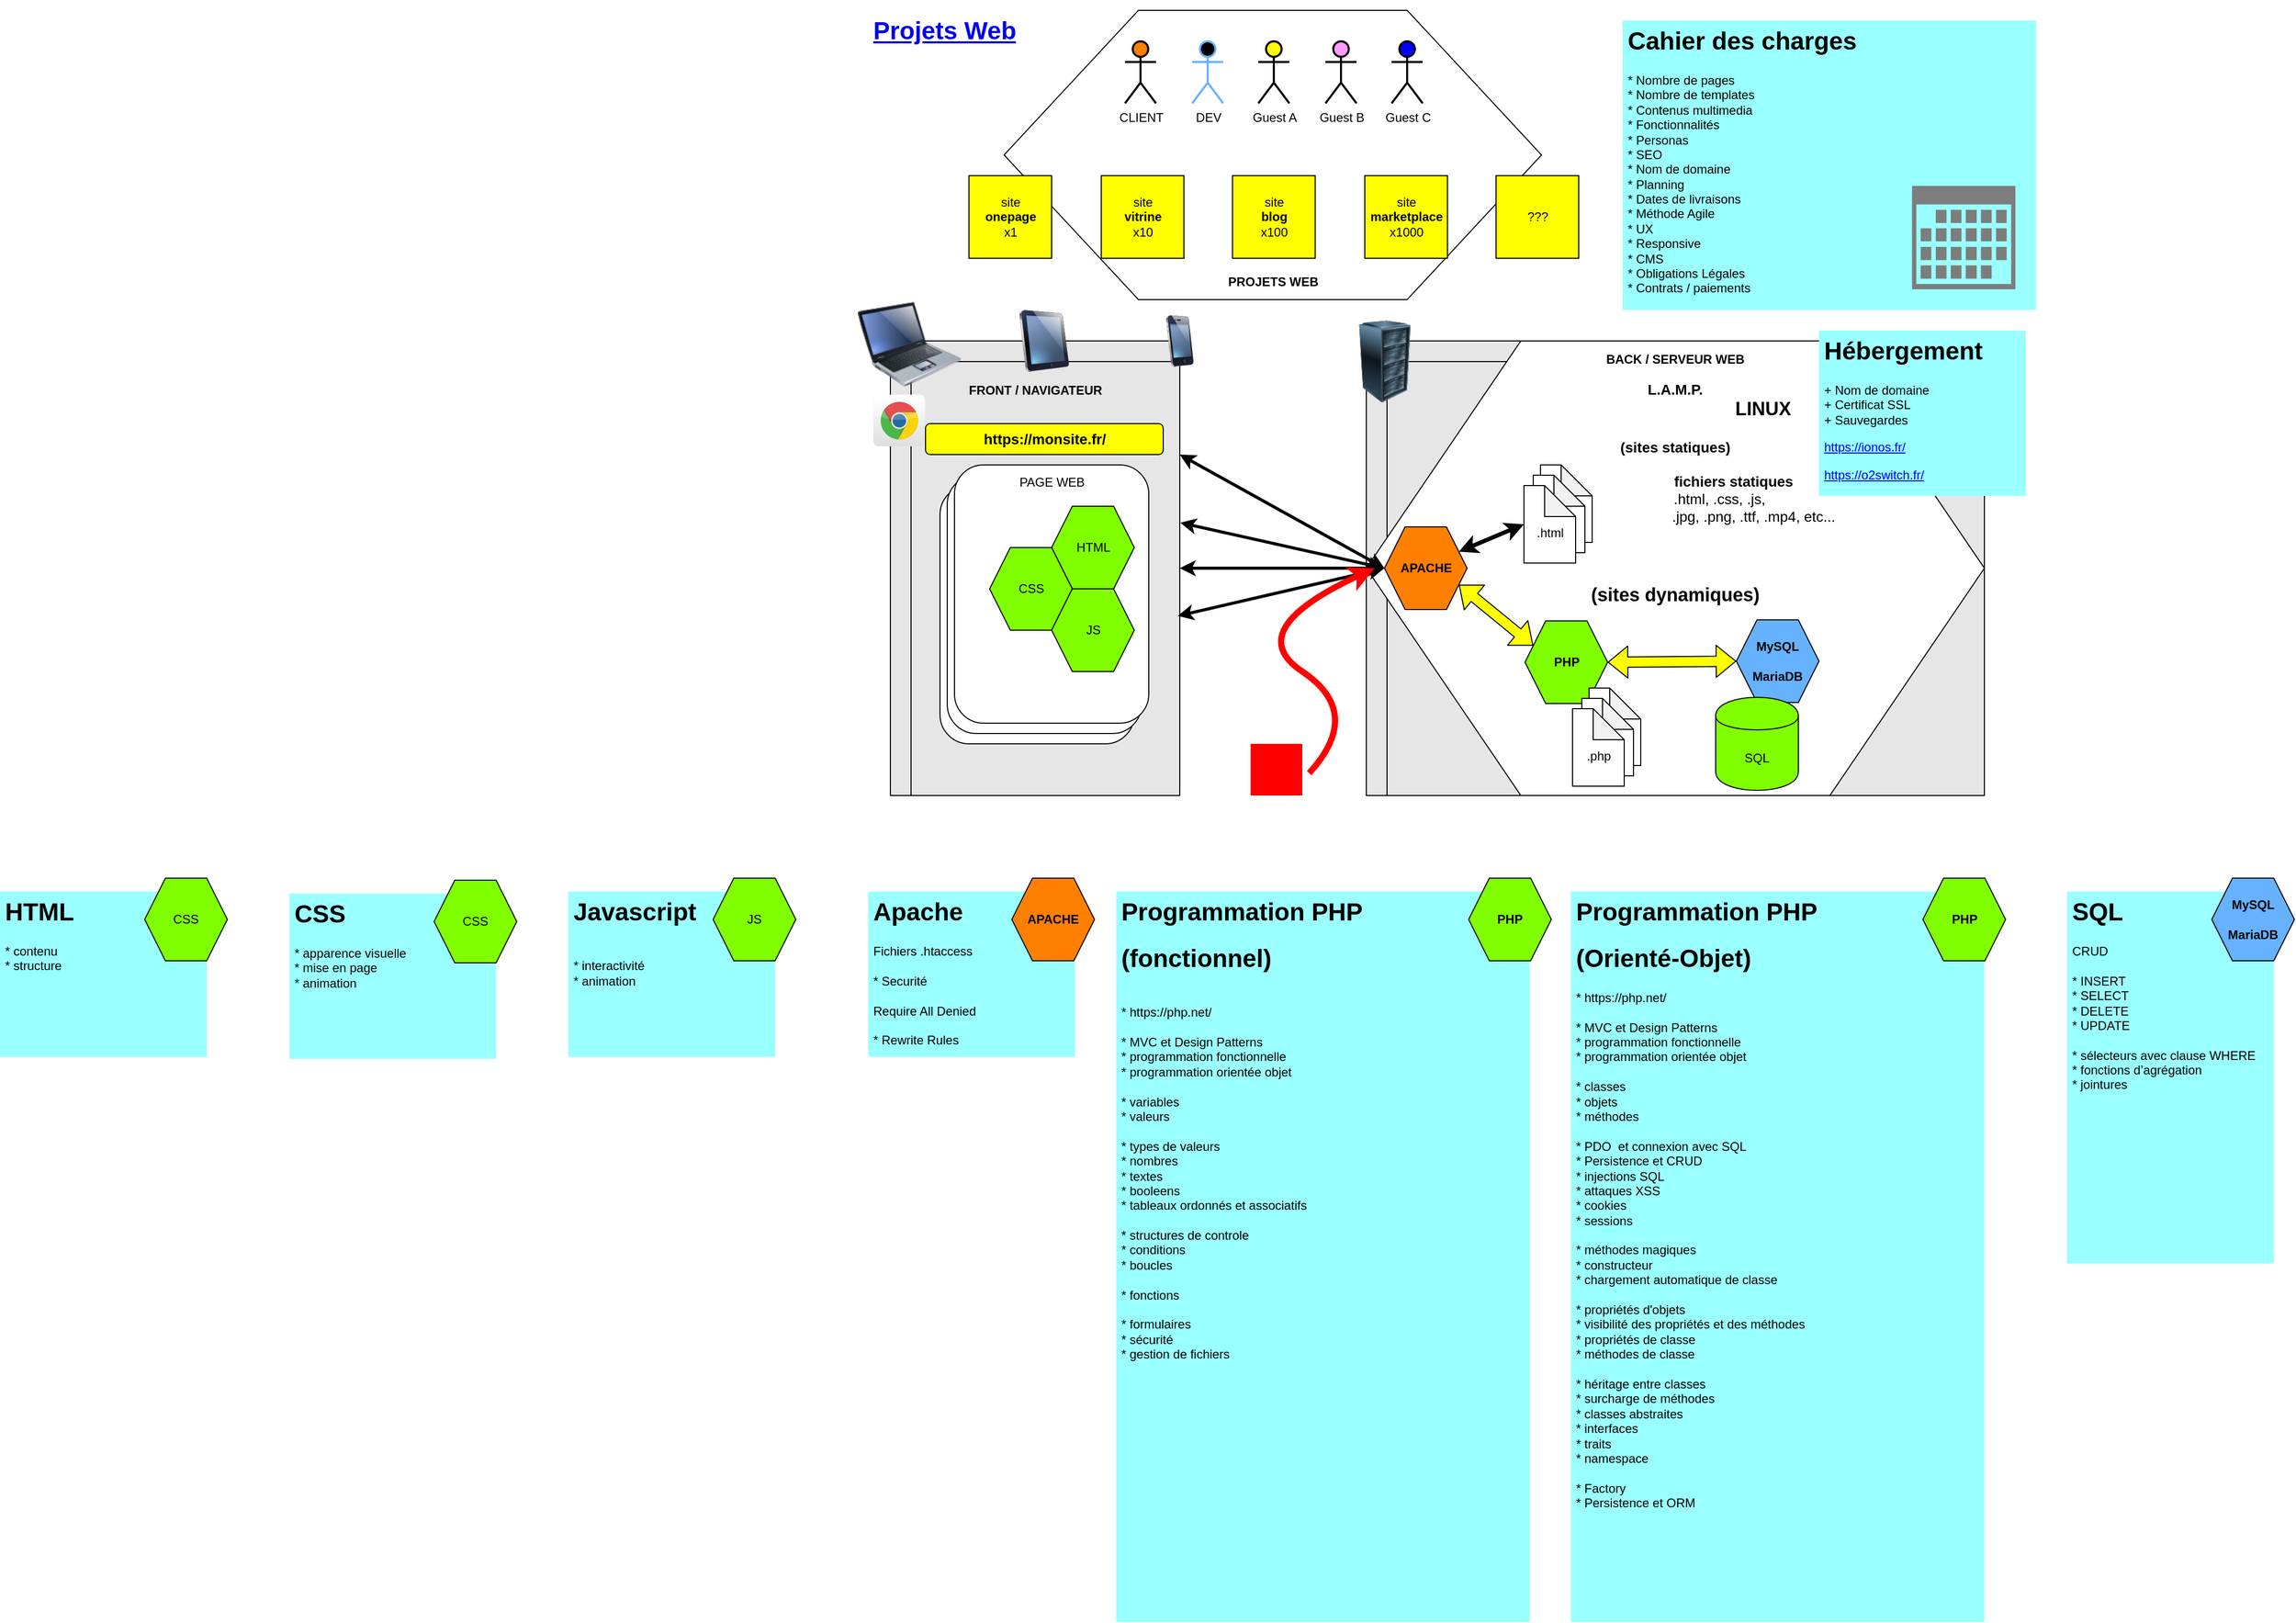 <mxfile version="11.1.4" type="github"><diagram id="LGQ7TNda4Uk3I0i9Ta8V" name="projets-web"><mxGraphModel dx="2591" dy="834" grid="1" gridSize="10" guides="1" tooltips="1" connect="1" arrows="1" fold="1" page="1" pageScale="1" pageWidth="1169" pageHeight="827" math="0" shadow="0"><root><mxCell id="set0dshyqt2aYuOHUI5C-0"/><mxCell id="set0dshyqt2aYuOHUI5C-1" parent="set0dshyqt2aYuOHUI5C-0"/><mxCell id="zWEHrAFTo1xGrfuwHrVw-11" value="&lt;b&gt;FRONT / NAVIGATEUR&lt;br&gt;&lt;/b&gt;&lt;br&gt;&lt;br&gt;&lt;br&gt;&lt;br&gt;&lt;br&gt;&lt;br&gt;&lt;br&gt;&lt;br&gt;&lt;br&gt;&lt;br&gt;&lt;br&gt;&lt;br&gt;&lt;br&gt;&lt;br&gt;&lt;br&gt;&lt;br&gt;&lt;br&gt;&lt;br&gt;&lt;br&gt;&lt;br&gt;&lt;br&gt;&lt;br&gt;&lt;br&gt;&lt;br&gt;" style="shape=internalStorage;whiteSpace=wrap;html=1;backgroundOutline=1;fillColor=#E6E6E6;" parent="set0dshyqt2aYuOHUI5C-1" vertex="1"><mxGeometry x="61.5" y="360" width="280" height="440" as="geometry"/></mxCell><mxCell id="zWEHrAFTo1xGrfuwHrVw-12" value="" style="shape=internalStorage;whiteSpace=wrap;html=1;backgroundOutline=1;fillColor=#E6E6E6;" parent="set0dshyqt2aYuOHUI5C-1" vertex="1"><mxGeometry x="522" y="360" width="598" height="440" as="geometry"/></mxCell><mxCell id="PfbNOeLeNPkYObR6o-dw-0" value="&lt;b&gt;BACK / SERVEUR WEB&lt;br&gt;&lt;br&gt;&lt;font style=&quot;font-size: 14px&quot;&gt;L.A.M.P.&lt;br&gt;&lt;/font&gt;&lt;/b&gt;&lt;font&gt;&lt;b style=&quot;font-size: 18px&quot;&gt;&amp;nbsp; &amp;nbsp; &amp;nbsp; &amp;nbsp; &amp;nbsp; &amp;nbsp; &amp;nbsp; &amp;nbsp; &amp;nbsp; &amp;nbsp; &amp;nbsp; &amp;nbsp; &amp;nbsp; &amp;nbsp; &amp;nbsp; &amp;nbsp; &amp;nbsp; LINUX&lt;br&gt;&lt;/b&gt;&lt;font style=&quot;font-size: 14px&quot;&gt;&lt;b&gt;&lt;br&gt;(sites statiques)&lt;br&gt;&lt;br&gt;&amp;nbsp; &amp;nbsp; &amp;nbsp; &amp;nbsp; &amp;nbsp; &amp;nbsp; &amp;nbsp; &amp;nbsp; &amp;nbsp; &amp;nbsp; &amp;nbsp; &amp;nbsp; &amp;nbsp; &amp;nbsp; &amp;nbsp;fichiers statiques&lt;br&gt;&lt;/b&gt;&amp;nbsp; &amp;nbsp; &amp;nbsp; &amp;nbsp; &amp;nbsp; &amp;nbsp; &amp;nbsp; &amp;nbsp; &amp;nbsp; &amp;nbsp; &amp;nbsp; .html, .css, .js, &lt;br&gt;&amp;nbsp; &amp;nbsp; &amp;nbsp; &amp;nbsp; &amp;nbsp; &amp;nbsp; &amp;nbsp; &amp;nbsp; &amp;nbsp; &amp;nbsp; &amp;nbsp; &amp;nbsp; &amp;nbsp; &amp;nbsp; &amp;nbsp; &amp;nbsp; &amp;nbsp; &amp;nbsp; &amp;nbsp; &amp;nbsp;.jpg, .png, .ttf, .mp4, etc...&lt;br&gt;&lt;/font&gt;&lt;br&gt;&lt;br&gt;&lt;br&gt;&lt;br&gt;&lt;font style=&quot;font-size: 18px&quot;&gt;&lt;b&gt;(sites dynamiques)&lt;br&gt;&lt;/b&gt;&lt;/font&gt;&lt;/font&gt;&lt;br&gt;&lt;br&gt;&lt;br&gt;&lt;br&gt;&lt;br&gt;&lt;br&gt;&lt;br&gt;&lt;br&gt;&lt;br&gt;&lt;br&gt;&lt;br&gt;&lt;br&gt;" style="shape=hexagon;perimeter=hexagonPerimeter2;whiteSpace=wrap;html=1;" vertex="1" parent="set0dshyqt2aYuOHUI5C-1"><mxGeometry x="522" y="360" width="598" height="440" as="geometry"/></mxCell><mxCell id="zWEHrAFTo1xGrfuwHrVw-24" value="&lt;br&gt;&lt;br&gt;&lt;br&gt;&lt;br&gt;&lt;br&gt;&lt;br&gt;&lt;br&gt;&lt;br&gt;&lt;br&gt;&lt;br&gt;&lt;br&gt;&lt;br&gt;&lt;br&gt;&lt;br&gt;&lt;br&gt;&lt;br&gt;&lt;br&gt;&lt;b&gt;PROJETS WEB&lt;/b&gt;" style="shape=hexagon;perimeter=hexagonPerimeter2;whiteSpace=wrap;html=1;" parent="set0dshyqt2aYuOHUI5C-1" vertex="1"><mxGeometry x="171.5" y="40" width="520" height="280" as="geometry"/></mxCell><mxCell id="zWEHrAFTo1xGrfuwHrVw-0" value="site &lt;br&gt;&lt;b&gt;vitrine&lt;br&gt;&lt;/b&gt;x10" style="whiteSpace=wrap;html=1;aspect=fixed;fillColor=#FFFF00;" parent="set0dshyqt2aYuOHUI5C-1" vertex="1"><mxGeometry x="265.5" y="200" width="80" height="80" as="geometry"/></mxCell><mxCell id="zWEHrAFTo1xGrfuwHrVw-1" value="site &lt;br&gt;&lt;b&gt;blog&lt;br&gt;&lt;/b&gt;x100" style="whiteSpace=wrap;html=1;aspect=fixed;fillColor=#FFFF00;" parent="set0dshyqt2aYuOHUI5C-1" vertex="1"><mxGeometry x="392.5" y="200" width="80" height="80" as="geometry"/></mxCell><mxCell id="zWEHrAFTo1xGrfuwHrVw-2" value="site &lt;br&gt;&lt;b&gt;onepage&lt;br&gt;&lt;/b&gt;x1" style="whiteSpace=wrap;html=1;aspect=fixed;fillColor=#FFFF00;" parent="set0dshyqt2aYuOHUI5C-1" vertex="1"><mxGeometry x="137.5" y="200" width="80" height="80" as="geometry"/></mxCell><mxCell id="zWEHrAFTo1xGrfuwHrVw-3" value="site &lt;b&gt;marketplace&lt;/b&gt;&lt;br&gt;x1000" style="whiteSpace=wrap;html=1;aspect=fixed;fillColor=#FFFF00;" parent="set0dshyqt2aYuOHUI5C-1" vertex="1"><mxGeometry x="520.5" y="200" width="80" height="80" as="geometry"/></mxCell><mxCell id="zWEHrAFTo1xGrfuwHrVw-4" value="CLIENT" style="shape=umlActor;verticalLabelPosition=bottom;labelBackgroundColor=#ffffff;verticalAlign=top;html=1;outlineConnect=0;fillColor=#FF8000;strokeWidth=2;" parent="set0dshyqt2aYuOHUI5C-1" vertex="1"><mxGeometry x="288.5" y="70" width="30" height="60" as="geometry"/></mxCell><mxCell id="zWEHrAFTo1xGrfuwHrVw-5" value="DEV" style="shape=umlActor;verticalLabelPosition=bottom;labelBackgroundColor=#ffffff;verticalAlign=top;html=1;outlineConnect=0;strokeColor=#66B2FF;fillColor=#000000;strokeWidth=2;" parent="set0dshyqt2aYuOHUI5C-1" vertex="1"><mxGeometry x="353.5" y="70" width="30" height="60" as="geometry"/></mxCell><mxCell id="zWEHrAFTo1xGrfuwHrVw-13" value="&lt;b&gt;APACHE&lt;/b&gt;" style="shape=hexagon;perimeter=hexagonPerimeter2;whiteSpace=wrap;html=1;fillColor=#FF8000;" parent="set0dshyqt2aYuOHUI5C-1" vertex="1"><mxGeometry x="539.5" y="540" width="80" height="80" as="geometry"/></mxCell><mxCell id="zWEHrAFTo1xGrfuwHrVw-18" value="Guest A" style="shape=umlActor;verticalLabelPosition=bottom;labelBackgroundColor=#ffffff;verticalAlign=top;html=1;outlineConnect=0;fillColor=#FFFF00;strokeWidth=2;" parent="set0dshyqt2aYuOHUI5C-1" vertex="1"><mxGeometry x="417.5" y="70" width="30" height="60" as="geometry"/></mxCell><mxCell id="zWEHrAFTo1xGrfuwHrVw-19" value="Guest C" style="shape=umlActor;verticalLabelPosition=bottom;labelBackgroundColor=#ffffff;verticalAlign=top;html=1;outlineConnect=0;fillColor=#0000FF;strokeWidth=2;" parent="set0dshyqt2aYuOHUI5C-1" vertex="1"><mxGeometry x="546.5" y="70" width="30" height="60" as="geometry"/></mxCell><mxCell id="zWEHrAFTo1xGrfuwHrVw-20" value="Guest B" style="shape=umlActor;verticalLabelPosition=bottom;labelBackgroundColor=#ffffff;verticalAlign=top;html=1;outlineConnect=0;fillColor=#FF99FF;strokeWidth=2;" parent="set0dshyqt2aYuOHUI5C-1" vertex="1"><mxGeometry x="482.5" y="70" width="30" height="60" as="geometry"/></mxCell><mxCell id="PfbNOeLeNPkYObR6o-dw-2" value="" style="endArrow=classic;startArrow=classic;html=1;entryX=0;entryY=0.5;entryDx=0;entryDy=0;exitX=1;exitY=0.25;exitDx=0;exitDy=0;strokeWidth=3;" edge="1" parent="set0dshyqt2aYuOHUI5C-1" source="zWEHrAFTo1xGrfuwHrVw-11" target="zWEHrAFTo1xGrfuwHrVw-13"><mxGeometry width="50" height="50" relative="1" as="geometry"><mxPoint x="61.5" y="870" as="sourcePoint"/><mxPoint x="111.5" y="820" as="targetPoint"/></mxGeometry></mxCell><mxCell id="PfbNOeLeNPkYObR6o-dw-3" value="" style="endArrow=classic;startArrow=classic;html=1;exitX=0.993;exitY=0.605;exitDx=0;exitDy=0;exitPerimeter=0;entryX=0;entryY=0.5;entryDx=0;entryDy=0;strokeWidth=3;" edge="1" parent="set0dshyqt2aYuOHUI5C-1" source="zWEHrAFTo1xGrfuwHrVw-11" target="zWEHrAFTo1xGrfuwHrVw-13"><mxGeometry width="50" height="50" relative="1" as="geometry"><mxPoint x="348.42" y="571.2" as="sourcePoint"/><mxPoint x="521.5" y="600" as="targetPoint"/></mxGeometry></mxCell><mxCell id="PfbNOeLeNPkYObR6o-dw-4" value="" style="endArrow=classic;startArrow=classic;html=1;entryX=0;entryY=0.5;entryDx=0;entryDy=0;exitX=1;exitY=0.5;exitDx=0;exitDy=0;strokeWidth=3;" edge="1" parent="set0dshyqt2aYuOHUI5C-1" source="zWEHrAFTo1xGrfuwHrVw-11" target="zWEHrAFTo1xGrfuwHrVw-13"><mxGeometry width="50" height="50" relative="1" as="geometry"><mxPoint x="348.42" y="571.2" as="sourcePoint"/><mxPoint x="531.5" y="610" as="targetPoint"/></mxGeometry></mxCell><mxCell id="PfbNOeLeNPkYObR6o-dw-8" value="" style="shape=flexArrow;endArrow=classic;startArrow=classic;html=1;entryX=0;entryY=0.25;entryDx=0;entryDy=0;exitX=1;exitY=0.75;exitDx=0;exitDy=0;fillColor=#FFFF00;" edge="1" parent="set0dshyqt2aYuOHUI5C-1" source="zWEHrAFTo1xGrfuwHrVw-13" target="zWEHrAFTo1xGrfuwHrVw-9"><mxGeometry width="50" height="50" relative="1" as="geometry"><mxPoint x="61.5" y="870" as="sourcePoint"/><mxPoint x="111.5" y="820" as="targetPoint"/></mxGeometry></mxCell><mxCell id="PfbNOeLeNPkYObR6o-dw-31" value="" style="group" vertex="1" connectable="0" parent="set0dshyqt2aYuOHUI5C-1"><mxGeometry x="674.5" y="480" width="66" height="95" as="geometry"/></mxCell><mxCell id="PfbNOeLeNPkYObR6o-dw-32" value="" style="shape=note;whiteSpace=wrap;html=1;backgroundOutline=1;darkOpacity=0.05;" vertex="1" parent="PfbNOeLeNPkYObR6o-dw-31"><mxGeometry x="16" width="50" height="75" as="geometry"/></mxCell><mxCell id="PfbNOeLeNPkYObR6o-dw-33" value="" style="shape=note;whiteSpace=wrap;html=1;backgroundOutline=1;darkOpacity=0.05;" vertex="1" parent="PfbNOeLeNPkYObR6o-dw-31"><mxGeometry x="9" y="10" width="50" height="75" as="geometry"/></mxCell><mxCell id="PfbNOeLeNPkYObR6o-dw-34" value="&lt;br&gt;.html" style="shape=note;whiteSpace=wrap;html=1;backgroundOutline=1;darkOpacity=0.05;" vertex="1" parent="PfbNOeLeNPkYObR6o-dw-31"><mxGeometry y="20" width="50" height="75" as="geometry"/></mxCell><mxCell id="PfbNOeLeNPkYObR6o-dw-36" value="" style="endArrow=classic;startArrow=classic;html=1;fillColor=#FFFF00;entryX=0;entryY=0.5;entryDx=0;entryDy=0;entryPerimeter=0;exitX=1;exitY=0.25;exitDx=0;exitDy=0;strokeWidth=4;" edge="1" parent="set0dshyqt2aYuOHUI5C-1" source="zWEHrAFTo1xGrfuwHrVw-13" target="PfbNOeLeNPkYObR6o-dw-34"><mxGeometry width="50" height="50" relative="1" as="geometry"><mxPoint x="61.5" y="870" as="sourcePoint"/><mxPoint x="111.5" y="820" as="targetPoint"/></mxGeometry></mxCell><mxCell id="PfbNOeLeNPkYObR6o-dw-40" value="???" style="whiteSpace=wrap;html=1;aspect=fixed;fillColor=#FFFF00;" vertex="1" parent="set0dshyqt2aYuOHUI5C-1"><mxGeometry x="647.5" y="200" width="80" height="80" as="geometry"/></mxCell><mxCell id="PfbNOeLeNPkYObR6o-dw-41" value="" style="dashed=0;outlineConnect=0;html=1;align=center;labelPosition=center;verticalLabelPosition=bottom;verticalAlign=top;shape=mxgraph.webicons.chrome;fillColor=#FFFFFF;gradientColor=#DFDEDE;aspect=fixed;" vertex="1" parent="set0dshyqt2aYuOHUI5C-1"><mxGeometry x="45" y="412" width="50" height="50" as="geometry"/></mxCell><mxCell id="PfbNOeLeNPkYObR6o-dw-42" value="" style="shape=image;html=1;verticalAlign=top;verticalLabelPosition=bottom;labelBackgroundColor=#ffffff;imageAspect=0;aspect=fixed;image=https://cdn1.iconfinder.com/data/icons/social-shade-rounded-rects/512/firefox-128.png;fillColor=#E6E6E6;" vertex="1" parent="set0dshyqt2aYuOHUI5C-1"><mxGeometry x="50" y="462" width="40" height="40" as="geometry"/></mxCell><mxCell id="PfbNOeLeNPkYObR6o-dw-45" value="" style="image;html=1;labelBackgroundColor=#ffffff;image=img/lib/clip_art/computers/Laptop_128x128.png;fillColor=#E6E6E6;aspect=fixed;" vertex="1" parent="set0dshyqt2aYuOHUI5C-1"><mxGeometry x="30" y="313" width="100" height="100" as="geometry"/></mxCell><mxCell id="PfbNOeLeNPkYObR6o-dw-7" value="PAGE WEB&lt;br&gt;&lt;br&gt;&lt;br&gt;&lt;br&gt;&lt;br&gt;&lt;br&gt;&lt;br&gt;&lt;br&gt;&lt;br&gt;&lt;br&gt;&lt;br&gt;&lt;br&gt;&lt;br&gt;&lt;br&gt;&lt;br&gt;&lt;br&gt;" style="rounded=1;whiteSpace=wrap;html=1;" vertex="1" parent="set0dshyqt2aYuOHUI5C-1"><mxGeometry x="109.5" y="500" width="188" height="250" as="geometry"/></mxCell><mxCell id="PfbNOeLeNPkYObR6o-dw-6" value="PAGE WEB&lt;br&gt;&lt;br&gt;&lt;br&gt;&lt;br&gt;&lt;br&gt;&lt;br&gt;&lt;br&gt;&lt;br&gt;&lt;br&gt;&lt;br&gt;&lt;br&gt;&lt;br&gt;&lt;br&gt;&lt;br&gt;&lt;br&gt;&lt;br&gt;" style="rounded=1;whiteSpace=wrap;html=1;" vertex="1" parent="set0dshyqt2aYuOHUI5C-1"><mxGeometry x="116.5" y="490" width="188" height="250" as="geometry"/></mxCell><mxCell id="PfbNOeLeNPkYObR6o-dw-5" value="PAGE WEB&lt;br&gt;&lt;br&gt;&lt;br&gt;&lt;br&gt;&lt;br&gt;&lt;br&gt;&lt;br&gt;&lt;br&gt;&lt;br&gt;&lt;br&gt;&lt;br&gt;&lt;br&gt;&lt;br&gt;&lt;br&gt;&lt;br&gt;&lt;br&gt;" style="rounded=1;whiteSpace=wrap;html=1;" vertex="1" parent="set0dshyqt2aYuOHUI5C-1"><mxGeometry x="123.5" y="480" width="188" height="250" as="geometry"/></mxCell><mxCell id="zWEHrAFTo1xGrfuwHrVw-6" value="HTML" style="shape=hexagon;perimeter=hexagonPerimeter2;whiteSpace=wrap;html=1;fillColor=#80FF00;" parent="set0dshyqt2aYuOHUI5C-1" vertex="1"><mxGeometry x="217.5" y="520" width="80" height="80" as="geometry"/></mxCell><mxCell id="zWEHrAFTo1xGrfuwHrVw-7" value="CSS" style="shape=hexagon;perimeter=hexagonPerimeter2;whiteSpace=wrap;html=1;fillColor=#80FF00;" parent="set0dshyqt2aYuOHUI5C-1" vertex="1"><mxGeometry x="157.5" y="560" width="80" height="80" as="geometry"/></mxCell><mxCell id="zWEHrAFTo1xGrfuwHrVw-8" value="JS" style="shape=hexagon;perimeter=hexagonPerimeter2;whiteSpace=wrap;html=1;fillColor=#80FF00;" parent="set0dshyqt2aYuOHUI5C-1" vertex="1"><mxGeometry x="217.5" y="600" width="80" height="80" as="geometry"/></mxCell><mxCell id="zWEHrAFTo1xGrfuwHrVw-9" value="&lt;b&gt;PHP&lt;/b&gt;" style="shape=hexagon;perimeter=hexagonPerimeter2;whiteSpace=wrap;html=1;fillColor=#80FF00;" parent="set0dshyqt2aYuOHUI5C-1" vertex="1"><mxGeometry x="675.5" y="631" width="80" height="80" as="geometry"/></mxCell><mxCell id="PfbNOeLeNPkYObR6o-dw-9" value="" style="shape=flexArrow;endArrow=classic;startArrow=classic;html=1;entryX=0;entryY=0.5;entryDx=0;entryDy=0;exitX=1;exitY=0.5;exitDx=0;exitDy=0;fillColor=#FFFF00;" edge="1" parent="set0dshyqt2aYuOHUI5C-1" source="zWEHrAFTo1xGrfuwHrVw-9" target="zWEHrAFTo1xGrfuwHrVw-10"><mxGeometry width="50" height="50" relative="1" as="geometry"><mxPoint x="76.5" y="898" as="sourcePoint"/><mxPoint x="126.5" y="848" as="targetPoint"/></mxGeometry></mxCell><mxCell id="zWEHrAFTo1xGrfuwHrVw-10" value="&lt;b&gt;MySQL&lt;br&gt;&lt;br&gt;MariaDB&lt;/b&gt;" style="shape=hexagon;perimeter=hexagonPerimeter2;whiteSpace=wrap;html=1;fillColor=#66B2FF;" parent="set0dshyqt2aYuOHUI5C-1" vertex="1"><mxGeometry x="880" y="630" width="80" height="80" as="geometry"/></mxCell><mxCell id="PfbNOeLeNPkYObR6o-dw-10" value="SQL" style="shape=cylinder;whiteSpace=wrap;html=1;boundedLbl=1;backgroundOutline=1;fillColor=#80FF00;" vertex="1" parent="set0dshyqt2aYuOHUI5C-1"><mxGeometry x="860" y="705" width="80" height="90" as="geometry"/></mxCell><mxCell id="PfbNOeLeNPkYObR6o-dw-55" value="&lt;b&gt;&lt;font style=&quot;font-size: 14px&quot;&gt;https://monsite.fr/&lt;/font&gt;&lt;/b&gt;" style="rounded=1;whiteSpace=wrap;html=1;fillColor=#FFFF00;" vertex="1" parent="set0dshyqt2aYuOHUI5C-1"><mxGeometry x="95.5" y="440" width="230" height="30" as="geometry"/></mxCell><mxCell id="PfbNOeLeNPkYObR6o-dw-56" value="" style="endArrow=classic;startArrow=classic;html=1;entryX=0;entryY=0.5;entryDx=0;entryDy=0;exitX=1.002;exitY=0.4;exitDx=0;exitDy=0;exitPerimeter=0;strokeWidth=3;" edge="1" parent="set0dshyqt2aYuOHUI5C-1" source="zWEHrAFTo1xGrfuwHrVw-11" target="zWEHrAFTo1xGrfuwHrVw-13"><mxGeometry width="50" height="50" relative="1" as="geometry"><mxPoint x="352.9" y="411.8" as="sourcePoint"/><mxPoint x="549.5" y="590" as="targetPoint"/></mxGeometry></mxCell><mxCell id="PfbNOeLeNPkYObR6o-dw-57" value="" style="image;html=1;labelBackgroundColor=#ffffff;image=img/lib/clip_art/computers/Server_Rack_128x128.png;fillColor=#FFFF00;" vertex="1" parent="set0dshyqt2aYuOHUI5C-1"><mxGeometry x="500" y="340" width="80" height="80" as="geometry"/></mxCell><mxCell id="PfbNOeLeNPkYObR6o-dw-67" value="" style="shape=image;html=1;verticalAlign=top;verticalLabelPosition=bottom;labelBackgroundColor=#ffffff;imageAspect=0;aspect=fixed;image=https://cdn1.iconfinder.com/data/icons/customicondesign-office-shadow/128/Generate-tables.png;strokeColor=#FF0000;strokeWidth=2;fillColor=#FF0000;fontColor=#FF0000;" vertex="1" parent="set0dshyqt2aYuOHUI5C-1"><mxGeometry x="910" y="690" width="80" height="80" as="geometry"/></mxCell><mxCell id="PfbNOeLeNPkYObR6o-dw-30" value="" style="group" vertex="1" connectable="0" parent="set0dshyqt2aYuOHUI5C-1"><mxGeometry x="721.5" y="696" width="99.5" height="95" as="geometry"/></mxCell><mxCell id="PfbNOeLeNPkYObR6o-dw-11" value="" style="shape=note;whiteSpace=wrap;html=1;backgroundOutline=1;darkOpacity=0.05;" vertex="1" parent="PfbNOeLeNPkYObR6o-dw-30"><mxGeometry x="16" width="50" height="75" as="geometry"/></mxCell><mxCell id="PfbNOeLeNPkYObR6o-dw-12" value="" style="shape=note;whiteSpace=wrap;html=1;backgroundOutline=1;darkOpacity=0.05;" vertex="1" parent="PfbNOeLeNPkYObR6o-dw-30"><mxGeometry x="9" y="10" width="50" height="75" as="geometry"/></mxCell><mxCell id="PfbNOeLeNPkYObR6o-dw-13" value="&lt;br&gt;.php" style="shape=note;whiteSpace=wrap;html=1;backgroundOutline=1;darkOpacity=0.05;" vertex="1" parent="PfbNOeLeNPkYObR6o-dw-30"><mxGeometry y="20" width="50" height="75" as="geometry"/></mxCell><mxCell id="PfbNOeLeNPkYObR6o-dw-74" value="" style="shape=image;html=1;verticalAlign=top;verticalLabelPosition=bottom;labelBackgroundColor=#ffffff;imageAspect=0;aspect=fixed;image=https://cdn1.iconfinder.com/data/icons/bokbokstars-121-classic-stock-icons-1/128/gear-set.png;strokeColor=#FF0000;strokeWidth=2;fillColor=#FF0000;fontColor=#FF0000;" vertex="1" parent="set0dshyqt2aYuOHUI5C-1"><mxGeometry x="631.5" y="670" width="60" height="60" as="geometry"/></mxCell><mxCell id="PfbNOeLeNPkYObR6o-dw-72" value="" style="shape=image;html=1;verticalAlign=top;verticalLabelPosition=bottom;labelBackgroundColor=#ffffff;imageAspect=0;aspect=fixed;image=https://cdn1.iconfinder.com/data/icons/bokbokstars-121-classic-stock-icons-1/128/gear-set.png;strokeColor=#FF0000;strokeWidth=2;fillColor=#FF0000;fontColor=#FF0000;" vertex="1" parent="set0dshyqt2aYuOHUI5C-1"><mxGeometry x="668.5" y="680" width="80" height="80" as="geometry"/></mxCell><mxCell id="PfbNOeLeNPkYObR6o-dw-76" value="&lt;h1&gt;Cahier des charges&lt;/h1&gt;&lt;div&gt;* Nombre de pages&lt;/div&gt;&lt;div&gt;* Nombre de templates&lt;/div&gt;&lt;div&gt;* Contenus multimedia&lt;/div&gt;&lt;div&gt;* Fonctionnalités&lt;/div&gt;&lt;div&gt;* Personas&lt;/div&gt;&lt;div&gt;&lt;span&gt;* SEO&lt;/span&gt;&lt;br&gt;&lt;/div&gt;&lt;div&gt;&lt;span&gt;* Nom de domaine&lt;/span&gt;&lt;br&gt;&lt;/div&gt;&lt;div&gt;* Planning&lt;/div&gt;&lt;div&gt;* Dates de livraisons&lt;/div&gt;&lt;div&gt;* Méthode Agile&lt;/div&gt;&lt;div&gt;&lt;span&gt;* UX&lt;/span&gt;&lt;br&gt;&lt;/div&gt;&lt;div&gt;* Responsive&lt;/div&gt;&lt;div&gt;* CMS&lt;/div&gt;&lt;div&gt;* Obligations Légales&lt;/div&gt;&lt;div&gt;* Contrats / paiements&lt;/div&gt;&lt;div&gt;&lt;br&gt;&lt;/div&gt;" style="text;html=1;strokeColor=none;fillColor=#99FFFF;spacing=5;spacingTop=-20;whiteSpace=wrap;overflow=hidden;rounded=0;" vertex="1" parent="set0dshyqt2aYuOHUI5C-1"><mxGeometry x="770" y="50" width="400" height="280" as="geometry"/></mxCell><mxCell id="PfbNOeLeNPkYObR6o-dw-100" value="" style="image;html=1;labelBackgroundColor=#ffffff;image=img/lib/clip_art/computers/iPad_128x128.png;strokeColor=#FF0000;strokeWidth=2;fillColor=#FF0000;fontColor=#FF0000;" vertex="1" parent="set0dshyqt2aYuOHUI5C-1"><mxGeometry x="180.5" y="330" width="60" height="60" as="geometry"/></mxCell><mxCell id="PfbNOeLeNPkYObR6o-dw-101" value="" style="image;html=1;labelBackgroundColor=#ffffff;image=img/lib/clip_art/telecommunication/iPhone_128x128.png;strokeColor=#FF0000;strokeWidth=2;fillColor=#FF0000;fontColor=#FF0000;aspect=fixed;" vertex="1" parent="set0dshyqt2aYuOHUI5C-1"><mxGeometry x="316.5" y="335" width="50" height="50" as="geometry"/></mxCell><mxCell id="PfbNOeLeNPkYObR6o-dw-46" value="Cours" parent="set0dshyqt2aYuOHUI5C-0"/><mxCell id="PfbNOeLeNPkYObR6o-dw-47" value="&lt;h1&gt;Hébergement&lt;/h1&gt;&lt;div&gt;+ Nom de domaine&lt;/div&gt;&lt;div&gt;+ Certificat SSL&lt;/div&gt;&lt;div&gt;+ Sauvegardes&lt;/div&gt;&lt;p&gt;&lt;a href=&quot;https://ionos.fr/&quot;&gt;https://ionos.fr/&lt;/a&gt;&lt;/p&gt;&lt;p&gt;&lt;a href=&quot;https://o2switch.fr/&quot;&gt;https://o2switch.fr/&lt;/a&gt;&lt;/p&gt;&lt;p&gt;&lt;br&gt;&lt;/p&gt;" style="text;html=1;strokeColor=none;fillColor=#99FFFF;spacing=5;spacingTop=-20;whiteSpace=wrap;overflow=hidden;rounded=0;" vertex="1" parent="PfbNOeLeNPkYObR6o-dw-46"><mxGeometry x="960" y="350" width="200" height="160" as="geometry"/></mxCell><mxCell id="PfbNOeLeNPkYObR6o-dw-50" value="&lt;h1&gt;&lt;span&gt;&lt;a href=&quot;https://workodin.com/formation&quot;&gt;Projets Web&lt;/a&gt;&lt;/span&gt;&lt;/h1&gt;&lt;div&gt;&lt;br&gt;&lt;/div&gt;" style="text;html=1;strokeColor=none;fillColor=none;spacing=5;spacingTop=-20;whiteSpace=wrap;overflow=hidden;rounded=0;" vertex="1" parent="PfbNOeLeNPkYObR6o-dw-46"><mxGeometry x="40" y="40" width="200" height="200" as="geometry"/></mxCell><mxCell id="PfbNOeLeNPkYObR6o-dw-53" value="" style="shadow=0;dashed=0;html=1;strokeColor=none;labelPosition=center;verticalLabelPosition=bottom;verticalAlign=top;align=center;shape=mxgraph.mscae.general.calendar;fillColor=#7D7D7D;pointerEvents=1;" vertex="1" parent="PfbNOeLeNPkYObR6o-dw-46"><mxGeometry x="1050" y="210" width="100" height="100" as="geometry"/></mxCell><mxCell id="PfbNOeLeNPkYObR6o-dw-83" value="" style="group" vertex="1" connectable="0" parent="PfbNOeLeNPkYObR6o-dw-46"><mxGeometry x="40" y="880" width="219" height="173" as="geometry"/></mxCell><mxCell id="PfbNOeLeNPkYObR6o-dw-78" value="&lt;h1&gt;Apache&lt;/h1&gt;&lt;div&gt;Fichiers .htaccess&lt;/div&gt;&lt;div&gt;&lt;br&gt;&lt;/div&gt;&lt;div&gt;* Securité&lt;/div&gt;&lt;div&gt;&lt;br&gt;&lt;/div&gt;&lt;div&gt;Require All Denied&lt;/div&gt;&lt;div&gt;&lt;br&gt;&lt;/div&gt;&lt;div&gt;* Rewrite Rules&lt;/div&gt;" style="text;html=1;strokeColor=none;fillColor=#99FFFF;spacing=5;spacingTop=-20;whiteSpace=wrap;overflow=hidden;rounded=0;" vertex="1" parent="PfbNOeLeNPkYObR6o-dw-83"><mxGeometry y="13" width="200" height="160" as="geometry"/></mxCell><mxCell id="PfbNOeLeNPkYObR6o-dw-80" value="&lt;b&gt;APACHE&lt;/b&gt;" style="shape=hexagon;perimeter=hexagonPerimeter2;whiteSpace=wrap;html=1;fillColor=#FF8000;" vertex="1" parent="PfbNOeLeNPkYObR6o-dw-83"><mxGeometry x="139" width="80" height="80" as="geometry"/></mxCell><mxCell id="PfbNOeLeNPkYObR6o-dw-85" value="" style="group" vertex="1" connectable="0" parent="PfbNOeLeNPkYObR6o-dw-46"><mxGeometry x="1200" y="880" width="220" height="373" as="geometry"/></mxCell><mxCell id="PfbNOeLeNPkYObR6o-dw-79" value="&lt;h1&gt;&lt;span&gt;SQL&lt;/span&gt;&lt;/h1&gt;&lt;div&gt;CRUD&lt;/div&gt;&lt;div&gt;&lt;br&gt;&lt;/div&gt;&lt;div&gt;* INSERT&lt;/div&gt;&lt;div&gt;* SELECT&lt;/div&gt;&lt;div&gt;* DELETE&lt;/div&gt;&lt;div&gt;* UPDATE&lt;/div&gt;&lt;div&gt;&lt;br&gt;&lt;/div&gt;&lt;div&gt;* sélecteurs avec clause WHERE&lt;/div&gt;&lt;div&gt;* fonctions d’agrégation&lt;/div&gt;&lt;div&gt;* jointures&lt;/div&gt;" style="text;html=1;strokeColor=none;fillColor=#99FFFF;spacing=5;spacingTop=-20;whiteSpace=wrap;overflow=hidden;rounded=0;" vertex="1" parent="PfbNOeLeNPkYObR6o-dw-85"><mxGeometry y="13" width="200" height="360" as="geometry"/></mxCell><mxCell id="PfbNOeLeNPkYObR6o-dw-82" value="&lt;b&gt;MySQL&lt;br&gt;&lt;br&gt;MariaDB&lt;/b&gt;" style="shape=hexagon;perimeter=hexagonPerimeter2;whiteSpace=wrap;html=1;fillColor=#66B2FF;" vertex="1" parent="PfbNOeLeNPkYObR6o-dw-85"><mxGeometry x="140" width="80" height="80" as="geometry"/></mxCell><mxCell id="PfbNOeLeNPkYObR6o-dw-87" value="&lt;h1&gt;&lt;span&gt;Programmation PHP&amp;nbsp;&lt;/span&gt;&lt;/h1&gt;&lt;h1&gt;&lt;span&gt;(Orienté-Objet)&lt;/span&gt;&lt;/h1&gt;&lt;div&gt;&lt;span&gt;* https://php.net/&lt;/span&gt;&lt;/div&gt;&lt;div&gt;&lt;span&gt;&lt;br&gt;&lt;/span&gt;&lt;/div&gt;&lt;div&gt;&lt;span&gt;* MVC et Design Patterns&lt;/span&gt;&lt;/div&gt;&lt;div&gt;&lt;span&gt;* programmation fonctionnelle&lt;/span&gt;&lt;br&gt;&lt;/div&gt;&lt;div&gt;&lt;span style=&quot;font-size: 12px ; font-weight: 400&quot;&gt;* programmation orientée objet&lt;/span&gt;&lt;/div&gt;&lt;div&gt;&lt;span style=&quot;font-size: 12px ; font-weight: 400&quot;&gt;&lt;br&gt;&lt;/span&gt;&lt;/div&gt;&lt;div&gt;&lt;span&gt;* classes&lt;/span&gt;&lt;br&gt;&lt;/div&gt;&lt;div&gt;&lt;span style=&quot;font-size: 12px ; font-weight: 400&quot;&gt;* objets&lt;/span&gt;&lt;/div&gt;&lt;div&gt;&lt;span style=&quot;font-size: 12px ; font-weight: 400&quot;&gt;* méthodes&lt;/span&gt;&lt;/div&gt;&lt;div&gt;&lt;span style=&quot;font-size: 12px ; font-weight: 400&quot;&gt;&lt;br&gt;&lt;/span&gt;&lt;/div&gt;&lt;div&gt;&lt;div&gt;* PDO&amp;nbsp; et connexion avec SQL&lt;/div&gt;&lt;div&gt;* Persistence et CRUD&lt;/div&gt;&lt;div&gt;* injections SQL&lt;/div&gt;&lt;div&gt;* attaques XSS&lt;/div&gt;&lt;div&gt;* cookies&lt;/div&gt;&lt;div&gt;* sessions&lt;/div&gt;&lt;div&gt;&lt;br&gt;&lt;/div&gt;&lt;/div&gt;&lt;div&gt;&lt;span style=&quot;font-size: 12px ; font-weight: 400&quot;&gt;* méthodes magiques&lt;/span&gt;&lt;/div&gt;&lt;div&gt;&lt;span style=&quot;font-size: 12px ; font-weight: 400&quot;&gt;* constructeur&lt;/span&gt;&lt;/div&gt;&lt;div&gt;&lt;span style=&quot;font-size: 12px ; font-weight: 400&quot;&gt;* chargement automatique de classe&lt;/span&gt;&lt;/div&gt;&lt;div&gt;&lt;span style=&quot;font-size: 12px ; font-weight: 400&quot;&gt;&lt;br&gt;&lt;/span&gt;&lt;/div&gt;&lt;div&gt;&lt;span style=&quot;font-size: 12px ; font-weight: 400&quot;&gt;* propriétés d'objets&lt;/span&gt;&lt;/div&gt;&lt;div&gt;&lt;span style=&quot;font-size: 12px ; font-weight: 400&quot;&gt;* visibilité des propriétés et des méthodes&lt;/span&gt;&lt;/div&gt;&lt;div&gt;&lt;span style=&quot;font-size: 12px ; font-weight: 400&quot;&gt;* propriétés de classe&lt;/span&gt;&lt;/div&gt;&lt;div&gt;&lt;span style=&quot;font-size: 12px ; font-weight: 400&quot;&gt;* méthodes de classe&lt;/span&gt;&lt;/div&gt;&lt;div&gt;&lt;span style=&quot;font-size: 12px ; font-weight: 400&quot;&gt;&lt;br&gt;&lt;/span&gt;&lt;/div&gt;&lt;div&gt;&lt;span style=&quot;font-size: 12px ; font-weight: 400&quot;&gt;* héritage entre classes&lt;/span&gt;&lt;/div&gt;&lt;div&gt;&lt;span style=&quot;font-size: 12px ; font-weight: 400&quot;&gt;* surcharge de méthodes&lt;/span&gt;&lt;/div&gt;&lt;div&gt;&lt;span style=&quot;font-size: 12px ; font-weight: 400&quot;&gt;* classes abstraites&lt;/span&gt;&lt;/div&gt;&lt;div&gt;&lt;span style=&quot;font-size: 12px ; font-weight: 400&quot;&gt;* interfaces&lt;/span&gt;&lt;/div&gt;&lt;div&gt;&lt;span style=&quot;font-size: 12px ; font-weight: 400&quot;&gt;* traits&lt;/span&gt;&lt;/div&gt;&lt;div&gt;&lt;span style=&quot;font-size: 12px ; font-weight: 400&quot;&gt;* namespace&lt;/span&gt;&lt;/div&gt;&lt;div&gt;&lt;span style=&quot;font-size: 12px ; font-weight: 400&quot;&gt;&lt;br&gt;&lt;/span&gt;&lt;/div&gt;&lt;div&gt;&lt;span style=&quot;font-size: 12px ; font-weight: 400&quot;&gt;* Factory&lt;/span&gt;&lt;/div&gt;&lt;div&gt;&lt;span style=&quot;font-size: 12px ; font-weight: 400&quot;&gt;* Persistence et ORM&lt;/span&gt;&lt;/div&gt;&lt;div&gt;&lt;span style=&quot;font-size: 12px ; font-weight: 400&quot;&gt;&lt;br&gt;&lt;/span&gt;&lt;/div&gt;&lt;div&gt;&lt;span style=&quot;font-size: 12px ; font-weight: 400&quot;&gt;&lt;br&gt;&lt;/span&gt;&lt;/div&gt;" style="text;html=1;strokeColor=none;fillColor=#99FFFF;spacing=5;spacingTop=-20;whiteSpace=wrap;overflow=hidden;rounded=0;" vertex="1" parent="PfbNOeLeNPkYObR6o-dw-46"><mxGeometry x="720" y="893" width="400" height="707" as="geometry"/></mxCell><mxCell id="PfbNOeLeNPkYObR6o-dw-88" value="&lt;b&gt;PHP&lt;/b&gt;" style="shape=hexagon;perimeter=hexagonPerimeter2;whiteSpace=wrap;html=1;fillColor=#80FF00;" vertex="1" parent="PfbNOeLeNPkYObR6o-dw-46"><mxGeometry x="1060.5" y="880" width="80" height="80" as="geometry"/></mxCell><mxCell id="PfbNOeLeNPkYObR6o-dw-77" value="&lt;h1&gt;&lt;span&gt;Programmation PHP&amp;nbsp;&lt;/span&gt;&lt;/h1&gt;&lt;h1&gt;&lt;span&gt;(fonctionnel)&lt;/span&gt;&lt;/h1&gt;&lt;div&gt;&lt;span&gt;&lt;br&gt;&lt;/span&gt;&lt;/div&gt;&lt;div&gt;&lt;span&gt;* https://php.net/&lt;/span&gt;&lt;/div&gt;&lt;div&gt;&lt;span&gt;&lt;br&gt;&lt;/span&gt;&lt;/div&gt;&lt;div&gt;&lt;span&gt;* MVC et Design Patterns&lt;/span&gt;&lt;/div&gt;&lt;div&gt;&lt;span&gt;* programmation fonctionnelle&lt;/span&gt;&lt;br&gt;&lt;/div&gt;&lt;div&gt;&lt;span style=&quot;font-size: 12px ; font-weight: 400&quot;&gt;* programmation orientée objet&lt;/span&gt;&lt;/div&gt;&lt;div&gt;&lt;span style=&quot;font-size: 12px ; font-weight: 400&quot;&gt;&lt;br&gt;&lt;/span&gt;&lt;/div&gt;&lt;div&gt;&lt;span style=&quot;font-size: 12px ; font-weight: 400&quot;&gt;* variables&lt;/span&gt;&lt;/div&gt;&lt;div&gt;&lt;span style=&quot;font-size: 12px ; font-weight: 400&quot;&gt;* valeurs&lt;/span&gt;&lt;/div&gt;&lt;div&gt;&lt;span style=&quot;font-size: 12px ; font-weight: 400&quot;&gt;&lt;br&gt;&lt;/span&gt;&lt;/div&gt;&lt;div&gt;&lt;span style=&quot;font-size: 12px ; font-weight: 400&quot;&gt;* types de valeurs&lt;/span&gt;&lt;/div&gt;&lt;div&gt;&lt;span style=&quot;font-size: 12px ; font-weight: 400&quot;&gt;* nombres&lt;/span&gt;&lt;/div&gt;&lt;div&gt;&lt;span style=&quot;font-size: 12px ; font-weight: 400&quot;&gt;* textes&lt;/span&gt;&lt;/div&gt;&lt;div&gt;&lt;span style=&quot;font-size: 12px ; font-weight: 400&quot;&gt;* booleens&lt;/span&gt;&lt;/div&gt;&lt;div&gt;&lt;span style=&quot;font-size: 12px ; font-weight: 400&quot;&gt;* tableaux ordonnés et associatifs&lt;/span&gt;&lt;/div&gt;&lt;div&gt;&lt;span style=&quot;font-size: 12px ; font-weight: 400&quot;&gt;&lt;br&gt;&lt;/span&gt;&lt;/div&gt;&lt;div&gt;&lt;span style=&quot;font-size: 12px ; font-weight: 400&quot;&gt;* structures de controle&lt;/span&gt;&lt;/div&gt;&lt;div&gt;&lt;span style=&quot;font-size: 12px ; font-weight: 400&quot;&gt;* conditions&lt;/span&gt;&lt;/div&gt;&lt;div&gt;&lt;span style=&quot;font-size: 12px ; font-weight: 400&quot;&gt;* boucles&lt;/span&gt;&lt;/div&gt;&lt;div&gt;&lt;span style=&quot;font-size: 12px ; font-weight: 400&quot;&gt;&lt;br&gt;&lt;/span&gt;&lt;/div&gt;&lt;div&gt;&lt;span style=&quot;font-size: 12px ; font-weight: 400&quot;&gt;* fonctions&lt;/span&gt;&lt;/div&gt;&lt;div&gt;&lt;span&gt;&lt;br&gt;&lt;/span&gt;&lt;/div&gt;&lt;div&gt;&lt;span&gt;* formulaires&lt;/span&gt;&lt;/div&gt;&lt;div&gt;* sécurité&lt;/div&gt;&lt;div&gt;&lt;span&gt;* gestion de fichiers&lt;/span&gt;&lt;/div&gt;&lt;div&gt;&lt;br&gt;&lt;/div&gt;&lt;div&gt;&lt;br&gt;&lt;/div&gt;" style="text;html=1;strokeColor=none;fillColor=#99FFFF;spacing=5;spacingTop=-20;whiteSpace=wrap;overflow=hidden;rounded=0;" vertex="1" parent="PfbNOeLeNPkYObR6o-dw-46"><mxGeometry x="280" y="893" width="400" height="707" as="geometry"/></mxCell><mxCell id="PfbNOeLeNPkYObR6o-dw-81" value="&lt;b&gt;PHP&lt;/b&gt;" style="shape=hexagon;perimeter=hexagonPerimeter2;whiteSpace=wrap;html=1;fillColor=#80FF00;" vertex="1" parent="PfbNOeLeNPkYObR6o-dw-46"><mxGeometry x="621" y="880" width="80" height="80" as="geometry"/></mxCell><mxCell id="PfbNOeLeNPkYObR6o-dw-90" value="&lt;h1&gt;Javascript&lt;/h1&gt;&lt;div&gt;&lt;br&gt;&lt;/div&gt;&lt;div&gt;* interactivité&lt;/div&gt;&lt;div&gt;* animation&lt;/div&gt;" style="text;html=1;strokeColor=none;fillColor=#99FFFF;spacing=5;spacingTop=-20;whiteSpace=wrap;overflow=hidden;rounded=0;" vertex="1" parent="PfbNOeLeNPkYObR6o-dw-46"><mxGeometry x="-250" y="893" width="200" height="160" as="geometry"/></mxCell><mxCell id="PfbNOeLeNPkYObR6o-dw-92" value="JS" style="shape=hexagon;perimeter=hexagonPerimeter2;whiteSpace=wrap;html=1;fillColor=#80FF00;" vertex="1" parent="PfbNOeLeNPkYObR6o-dw-46"><mxGeometry x="-110" y="880" width="80" height="80" as="geometry"/></mxCell><mxCell id="PfbNOeLeNPkYObR6o-dw-93" value="&lt;h1&gt;CSS&lt;/h1&gt;&lt;div&gt;* apparence visuelle&lt;/div&gt;&lt;div&gt;&lt;span&gt;* mise en page&lt;/span&gt;&lt;/div&gt;&lt;div&gt;&lt;span&gt;* animation&lt;/span&gt;&lt;br&gt;&lt;/div&gt;" style="text;html=1;strokeColor=none;fillColor=#99FFFF;spacing=5;spacingTop=-20;whiteSpace=wrap;overflow=hidden;rounded=0;" vertex="1" parent="PfbNOeLeNPkYObR6o-dw-46"><mxGeometry x="-520" y="895" width="200" height="160" as="geometry"/></mxCell><mxCell id="PfbNOeLeNPkYObR6o-dw-94" value="CSS" style="shape=hexagon;perimeter=hexagonPerimeter2;whiteSpace=wrap;html=1;fillColor=#80FF00;" vertex="1" parent="PfbNOeLeNPkYObR6o-dw-46"><mxGeometry x="-380" y="882" width="80" height="80" as="geometry"/></mxCell><mxCell id="PfbNOeLeNPkYObR6o-dw-95" value="&lt;h1&gt;HTML&lt;/h1&gt;&lt;div&gt;* contenu&lt;/div&gt;&lt;div&gt;&lt;span&gt;* structure&lt;/span&gt;&lt;/div&gt;&lt;div&gt;&lt;br&gt;&lt;/div&gt;" style="text;html=1;strokeColor=none;fillColor=#99FFFF;spacing=5;spacingTop=-20;whiteSpace=wrap;overflow=hidden;rounded=0;" vertex="1" parent="PfbNOeLeNPkYObR6o-dw-46"><mxGeometry x="-800" y="893" width="200" height="160" as="geometry"/></mxCell><mxCell id="PfbNOeLeNPkYObR6o-dw-96" value="CSS" style="shape=hexagon;perimeter=hexagonPerimeter2;whiteSpace=wrap;html=1;fillColor=#80FF00;" vertex="1" parent="PfbNOeLeNPkYObR6o-dw-46"><mxGeometry x="-660" y="880" width="80" height="80" as="geometry"/></mxCell><mxCell id="PfbNOeLeNPkYObR6o-dw-58" value="Security" parent="set0dshyqt2aYuOHUI5C-0"/><mxCell id="PfbNOeLeNPkYObR6o-dw-59" value="" style="shape=image;html=1;verticalAlign=top;verticalLabelPosition=bottom;labelBackgroundColor=#FF0000;imageAspect=0;aspect=fixed;image=https://cdn4.iconfinder.com/data/icons/halloween-62/512/20-128.png;fillColor=#FF0000;strokeColor=#FF0000;fontColor=#FF0000;imageBackground=#FF0000;" vertex="1" parent="PfbNOeLeNPkYObR6o-dw-58"><mxGeometry x="410" y="750" width="50" height="50" as="geometry"/></mxCell><mxCell id="PfbNOeLeNPkYObR6o-dw-60" value="" style="curved=1;endArrow=classic;html=1;fillColor=#f8cecc;exitX=1.133;exitY=0.567;exitDx=0;exitDy=0;exitPerimeter=0;strokeColor=#FF0000;strokeWidth=6;" edge="1" parent="PfbNOeLeNPkYObR6o-dw-58" source="PfbNOeLeNPkYObR6o-dw-59"><mxGeometry width="50" height="50" relative="1" as="geometry"><mxPoint x="415" y="670" as="sourcePoint"/><mxPoint x="530" y="580" as="targetPoint"/><Array as="points"><mxPoint x="520" y="720"/><mxPoint x="400" y="640"/></Array></mxGeometry></mxCell></root></mxGraphModel></diagram><diagram name="wireframe" id="c9db0220-8083-56f3-ca83-edcdcd058819"><mxGraphModel dx="1422" dy="834" grid="1" gridSize="10" guides="1" tooltips="1" connect="1" arrows="1" fold="1" page="1" pageScale="1.5" pageWidth="826" pageHeight="1169" background="#ffffff" math="0" shadow="0"><root><mxCell id="0" style=";html=1;"/><mxCell id="1" style=";html=1;" parent="0"/><mxCell id="3d76a8aef4d5c911-1" value="" style="html=1;shadow=0;dashed=0;shape=mxgraph.bootstrap.rect;fillColor=#222222;strokeColor=none;whiteSpace=wrap;rounded=0;fontSize=12;fontColor=#000000;align=center;" parent="1" vertex="1"><mxGeometry x="40" y="70" width="1150" height="40" as="geometry"/></mxCell><mxCell id="3d76a8aef4d5c911-2" value="Company" style="html=1;shadow=0;dashed=0;fillColor=none;strokeColor=none;shape=mxgraph.bootstrap.rect;fontColor=#999999;fontSize=14;whiteSpace=wrap;" parent="3d76a8aef4d5c911-1" vertex="1"><mxGeometry width="115" height="40" as="geometry"/></mxCell><mxCell id="3d76a8aef4d5c911-3" value="People" style="html=1;shadow=0;dashed=0;shape=mxgraph.bootstrap.rect;fillColor=#000000;strokeColor=none;fontColor=#ffffff;spacingRight=30;whiteSpace=wrap;" parent="3d76a8aef4d5c911-1" vertex="1"><mxGeometry x="115" width="129.375" height="40" as="geometry"/></mxCell><mxCell id="3d76a8aef4d5c911-4" value="84" style="html=1;shadow=0;dashed=0;shape=mxgraph.bootstrap.rrect;rSize=8;fillColor=#ff0000;strokeColor=none;fontColor=#ffffff;whiteSpace=wrap;" parent="3d76a8aef4d5c911-3" vertex="1"><mxGeometry x="1" y="0.5" width="25" height="16" relative="1" as="geometry"><mxPoint x="-30" y="-8" as="offset"/></mxGeometry></mxCell><mxCell id="3d76a8aef4d5c911-5" value="Violations" style="html=1;shadow=0;dashed=0;fillColor=none;strokeColor=none;shape=mxgraph.bootstrap.rect;fontColor=#999999;spacingRight=30;whiteSpace=wrap;" parent="3d76a8aef4d5c911-1" vertex="1"><mxGeometry x="244.375" width="158.125" height="40" as="geometry"/></mxCell><mxCell id="3d76a8aef4d5c911-6" value="42" style="html=1;shadow=0;dashed=0;shape=mxgraph.bootstrap.rrect;rSize=8;fillColor=#ff0000;strokeColor=none;fontColor=#ffffff;whiteSpace=wrap;" parent="3d76a8aef4d5c911-5" vertex="1"><mxGeometry x="1" y="0.5" width="25" height="16" relative="1" as="geometry"><mxPoint x="-30" y="-8" as="offset"/></mxGeometry></mxCell><mxCell id="3d76a8aef4d5c911-7" value="Statistics" style="html=1;shadow=0;dashed=0;fillColor=none;strokeColor=none;shape=mxgraph.bootstrap.rect;fontColor=#999999;whiteSpace=wrap;" parent="3d76a8aef4d5c911-1" vertex="1"><mxGeometry x="402.5" width="115" height="40" as="geometry"/></mxCell><mxCell id="3d76a8aef4d5c911-8" value="Settings" style="html=1;shadow=0;dashed=0;fillColor=none;strokeColor=none;shape=mxgraph.bootstrap.rect;fontColor=#999999;whiteSpace=wrap;" parent="3d76a8aef4d5c911-1" vertex="1"><mxGeometry x="517.5" width="100.625" height="40" as="geometry"/></mxCell><mxCell id="3d76a8aef4d5c911-9" value="Profile" style="html=1;shadow=0;dashed=0;fillColor=none;strokeColor=none;shape=mxgraph.bootstrap.rect;fontColor=#999999;whiteSpace=wrap;" parent="3d76a8aef4d5c911-1" vertex="1"><mxGeometry x="948.75" width="100.625" height="40" as="geometry"/></mxCell><mxCell id="3d76a8aef4d5c911-10" value="Log Out" style="html=1;shadow=0;dashed=0;fillColor=none;strokeColor=none;shape=mxgraph.bootstrap.rect;fontColor=#999999;whiteSpace=wrap;" parent="3d76a8aef4d5c911-1" vertex="1"><mxGeometry x="1049.375" width="100.625" height="40" as="geometry"/></mxCell><mxCell id="3d76a8aef4d5c911-11" value="" style="html=1;shadow=0;dashed=0;shape=mxgraph.bootstrap.rrect;fillColor=#ffffff;rSize=5;strokeColor=#dddddd;rounded=0;fontSize=12;fontColor=#000000;align=center;" parent="1" vertex="1"><mxGeometry x="860" y="150" width="330" height="400" as="geometry"/></mxCell><mxCell id="3d76a8aef4d5c911-12" value="320x200" style="shape=rect;fontSize=24;fillColor=#f0f0f0;strokeColor=none;fontColor=#999999;whiteSpace=wrap;" parent="3d76a8aef4d5c911-11" vertex="1"><mxGeometry x="5" y="5" width="320" height="200" as="geometry"/></mxCell><mxCell id="3d76a8aef4d5c911-13" value="Thumbnail label" style="html=1;shadow=0;dashed=0;shape=mxgraph.bootstrap.anchor;fontSize=26;align=left;whiteSpace=wrap;" parent="3d76a8aef4d5c911-11" vertex="1"><mxGeometry x="15" y="220" width="300" height="40" as="geometry"/></mxCell><mxCell id="3d76a8aef4d5c911-14" value="Cras justo odio, dapibus ac facilisis in, egestas eget quam. Donec id elit non mi porta gravida at eget metus. Nullam id dolor id nibh ultricies vehicula ut id elit." style="html=1;shadow=0;dashed=0;shape=mxgraph.bootstrap.anchor;strokeColor=#dddddd;whiteSpace=wrap;align=left;verticalAlign=top;fontSize=14;whiteSpace=wrap;" parent="3d76a8aef4d5c911-11" vertex="1"><mxGeometry x="15" y="260" width="300" height="80" as="geometry"/></mxCell><mxCell id="3d76a8aef4d5c911-15" value="Button" style="html=1;shadow=0;dashed=0;shape=mxgraph.bootstrap.rrect;rSize=5;fontSize=16;fillColor=#3D8BCD;strokeColor=none;fontColor=#ffffff;whiteSpace=wrap;" parent="3d76a8aef4d5c911-11" vertex="1"><mxGeometry y="1" width="80" height="40" relative="1" as="geometry"><mxPoint x="15" y="-60" as="offset"/></mxGeometry></mxCell><mxCell id="3d76a8aef4d5c911-16" value="Button" style="html=1;shadow=0;dashed=0;shape=mxgraph.bootstrap.rrect;rSize=5;fontSize=16;strokeColor=#dddddd;whiteSpace=wrap;" parent="3d76a8aef4d5c911-11" vertex="1"><mxGeometry y="1" width="80" height="40" relative="1" as="geometry"><mxPoint x="100" y="-60" as="offset"/></mxGeometry></mxCell><mxCell id="3d76a8aef4d5c911-17" value="Template name" style="html=1;shadow=0;dashed=0;shape=mxgraph.bootstrap.rect;strokeColor=none;fillColor=none;fontColor=#999999;align=left;spacingLeft=5;whiteSpace=wrap;rounded=0;" parent="1" vertex="1"><mxGeometry x="40" y="130" width="200" height="20" as="geometry"/></mxCell><mxCell id="3d76a8aef4d5c911-18" value="Uncompleted Profile" style="html=1;shadow=0;dashed=0;shape=mxgraph.bootstrap.rrect;rSize=5;strokeColor=#dddddd;;fillColor=#ffffff;align=left;spacingLeft=10;fontSize=16;whiteSpace=wrap;rounded=0;" parent="1" vertex="1"><mxGeometry x="40" y="150" width="800" height="40" as="geometry"/></mxCell><mxCell id="3d76a8aef4d5c911-19" value="Subject" style="html=1;shadow=0;dashed=0;shape=mxgraph.bootstrap.rect;strokeColor=none;fillColor=none;fontColor=#999999;align=left;spacingLeft=5;whiteSpace=wrap;rounded=0;" parent="1" vertex="1"><mxGeometry x="40" y="210" width="200" height="20" as="geometry"/></mxCell><mxCell id="3d76a8aef4d5c911-20" value="Hello, %USER_FULL_NAME%" style="html=1;shadow=0;dashed=0;shape=mxgraph.bootstrap.rrect;rSize=5;strokeColor=#dddddd;;fillColor=#ffffff;align=left;spacingLeft=10;fontSize=16;whiteSpace=wrap;rounded=0;" parent="1" vertex="1"><mxGeometry x="40" y="230" width="800" height="40" as="geometry"/></mxCell><mxCell id="3d76a8aef4d5c911-21" value="Insert System Variable" style="html=1;shadow=0;dashed=0;shape=mxgraph.bootstrap.rect;strokeColor=none;fillColor=none;align=right;fontSize=10;whiteSpace=wrap;rounded=0;" parent="1" vertex="1"><mxGeometry x="690" y="210" width="120" height="20" as="geometry"/></mxCell><mxCell id="3d76a8aef4d5c911-22" value="" style="shape=triangle;strokeColor=none;fillColor=#000000;direction=south;rounded=0;shadow=1;fontSize=12;fontColor=#000000;align=center;html=1;" parent="1" vertex="1"><mxGeometry x="812" y="217" width="8" height="4" as="geometry"/></mxCell><mxCell id="3d76a8aef4d5c911-23" value="Message" style="html=1;shadow=0;dashed=0;shape=mxgraph.bootstrap.rect;strokeColor=none;fillColor=none;fontColor=#999999;align=left;spacingLeft=5;whiteSpace=wrap;rounded=0;" parent="1" vertex="1"><mxGeometry x="40" y="290" width="200" height="20" as="geometry"/></mxCell><mxCell id="3d76a8aef4d5c911-24" value="Hello %USER_FULL_NAME%!&#10;&#10;At vero eos et accusamus et iusto odio dignissimos ducimus, qui blanditiis praesentium voluptatum deleniti atque corrupti, quosdolores et quas molestias excepturi sint, obcaecati cupiditate non provident, similique sunt in culpa, qui officia deserunt mollitiaanimi, id est laborum et dolorum fuga. Et harum quidem rerum facilis est et expedita distinctio. Nam libero tempore, cum solutanobis est eligendi optio, cumque nihil impedit, quo minus id, quod maxime placeat, facere possimus, omnis voluptas assumendaest, omnis dolor repellendus." style="html=1;shadow=0;dashed=0;shape=mxgraph.bootstrap.rrect;rSize=5;fontSize=12;strokeColor=#dddddd;;fillColor=#ffffff;align=left;spacing=10;verticalAlign=top;whiteSpace=wrap;rounded=0;" parent="1" vertex="1"><mxGeometry x="40" y="310" width="800" height="240" as="geometry"/></mxCell><mxCell id="3d76a8aef4d5c911-25" value="Insert System Variable" style="html=1;shadow=0;dashed=0;shape=mxgraph.bootstrap.rect;strokeColor=none;fillColor=none;align=right;fontSize=10;whiteSpace=wrap;rounded=0;" parent="1" vertex="1"><mxGeometry x="690" y="290" width="120" height="20" as="geometry"/></mxCell><mxCell id="3d76a8aef4d5c911-26" value="" style="shape=triangle;strokeColor=none;fillColor=#000000;direction=south;rounded=0;shadow=1;fontSize=12;fontColor=#000000;align=center;html=1;" parent="1" vertex="1"><mxGeometry x="812" y="297" width="8" height="4" as="geometry"/></mxCell><mxCell id="3d76a8aef4d5c911-27" value="%USER_FULL_NAME%&#10;%USER_EMAIL%&#10;%USER_PROFILE_COMPLETENESS%&#10;%USER_NUM_SUCCESS_TRADES%&#10;%USER_FULL_NAME%&#10;%USER_EMAIL%&#10;%USER_PROFILE_COMPLETENESS%&#10;%USER_NUM_SUCCESS_SELLS%" style="html=1;shadow=0;dashed=0;shape=mxgraph.bootstrap.rrect;fontSize=12;rSize=2;strokeColor=#dddddd;fillColor=#ffffff;align=left;verticalAlign=top;spacing=10;shadow=1;whiteSpace=wrap;rounded=0;" parent="1" vertex="1"><mxGeometry x="590" y="305" width="240" height="140" as="geometry"/></mxCell><mxCell id="3d76a8aef4d5c911-28" value="Message Type" style="html=1;shadow=0;dashed=0;shape=mxgraph.bootstrap.rect;strokeColor=none;fillColor=none;fontColor=#999999;align=left;spacingLeft=5;whiteSpace=wrap;rounded=0;" parent="1" vertex="1"><mxGeometry x="40" y="570" width="200" height="20" as="geometry"/></mxCell><mxCell id="3d76a8aef4d5c911-29" value="Email + Push" style="html=1;shadow=0;dashed=0;shape=mxgraph.bootstrap.rrect;rSize=5;strokeColor=#dddddd;;fillColor=#ffffff;align=left;spacingLeft=10;fontSize=16;whiteSpace=wrap;rounded=0;" parent="1" vertex="1"><mxGeometry x="40" y="590" width="390" height="40" as="geometry"/></mxCell><mxCell id="3d76a8aef4d5c911-30" value="" style="shape=triangle;strokeColor=none;fillColor=#000000;direction=south;rounded=0;shadow=1;fontSize=12;fontColor=#000000;align=center;html=1;" parent="1" vertex="1"><mxGeometry x="410" y="607" width="10" height="5" as="geometry"/></mxCell><mxCell id="3d76a8aef4d5c911-31" value="Tap target" style="html=1;shadow=0;dashed=0;shape=mxgraph.bootstrap.rect;strokeColor=none;fillColor=none;fontColor=#999999;align=left;spacingLeft=5;whiteSpace=wrap;rounded=0;" parent="1" vertex="1"><mxGeometry x="450" y="570" width="200" height="20" as="geometry"/></mxCell><mxCell id="3d76a8aef4d5c911-32" value="Profile Screen" style="html=1;shadow=0;dashed=0;shape=mxgraph.bootstrap.rrect;rSize=5;strokeColor=#dddddd;;fillColor=#ffffff;align=left;spacingLeft=10;fontSize=16;whiteSpace=wrap;rounded=0;" parent="1" vertex="1"><mxGeometry x="450" y="590" width="390" height="40" as="geometry"/></mxCell><mxCell id="3d76a8aef4d5c911-33" value="" style="shape=triangle;strokeColor=none;fillColor=#000000;direction=south;rounded=0;shadow=1;fontSize=12;fontColor=#000000;align=center;html=1;" parent="1" vertex="1"><mxGeometry x="820" y="607" width="10" height="5" as="geometry"/></mxCell><mxCell id="3d76a8aef4d5c911-34" value="Send to Group" style="html=1;shadow=0;dashed=0;shape=mxgraph.bootstrap.rect;strokeColor=none;fillColor=none;fontColor=#999999;align=left;spacingLeft=5;whiteSpace=wrap;rounded=0;" parent="1" vertex="1"><mxGeometry x="40" y="650" width="200" height="20" as="geometry"/></mxCell><mxCell id="3d76a8aef4d5c911-35" value="Top Management" style="html=1;shadow=0;dashed=0;shape=mxgraph.bootstrap.checkbox;fontSize=12;strokeColor=#999999;fillColor=#ffffff;align=left;labelPosition=right;spacingLeft=5;rounded=0;" parent="1" vertex="1"><mxGeometry x="50" y="673" width="14" height="14" as="geometry"/></mxCell><mxCell id="3d76a8aef4d5c911-36" value="Marketing Department" style="html=1;shadow=0;dashed=0;shape=mxgraph.bootstrap.rrect;fontSize=12;rSize=3;strokeColor=#999999;fillColor=#ffffff;align=left;labelPosition=right;spacingLeft=5;rounded=0;" parent="1" vertex="1"><mxGeometry x="50" y="693" width="14" height="14" as="geometry"/></mxCell><mxCell id="3d76a8aef4d5c911-37" value="Design Department" style="html=1;shadow=0;dashed=0;shape=mxgraph.bootstrap.checkbox;fontSize=12;strokeColor=#999999;fillColor=#ffffff;align=left;labelPosition=right;spacingLeft=5;rounded=0;" parent="1" vertex="1"><mxGeometry x="50" y="713" width="14" height="14" as="geometry"/></mxCell><mxCell id="3d76a8aef4d5c911-38" value="Financial Department" style="html=1;shadow=0;dashed=0;shape=mxgraph.bootstrap.rrect;fontSize=12;rSize=3;strokeColor=#999999;fillColor=#ffffff;align=left;labelPosition=right;spacingLeft=5;rounded=0;" parent="1" vertex="1"><mxGeometry x="50" y="733" width="14" height="14" as="geometry"/></mxCell><mxCell id="3d76a8aef4d5c911-39" value="Supply Department" style="html=1;shadow=0;dashed=0;shape=mxgraph.bootstrap.rrect;fontSize=12;rSize=3;strokeColor=#999999;fillColor=#ffffff;align=left;labelPosition=right;spacingLeft=5;rounded=0;" parent="1" vertex="1"><mxGeometry x="50" y="753" width="14" height="14" as="geometry"/></mxCell><mxCell id="3d76a8aef4d5c911-40" value="Set Type" style="html=1;shadow=0;dashed=0;shape=mxgraph.bootstrap.rect;strokeColor=none;fillColor=none;fontColor=#999999;align=left;spacingLeft=5;whiteSpace=wrap;rounded=0;" parent="1" vertex="1"><mxGeometry x="450" y="650" width="200" height="20" as="geometry"/></mxCell><mxCell id="3d76a8aef4d5c911-41" value="" style="shape=ellipse;dashed=0;strokeColor=#999999;fillColor=#ffffff;html=1;rounded=0;shadow=1;fontSize=12;fontColor=#000000;align=center;" parent="1" vertex="1"><mxGeometry x="460" y="673" width="14" height="14" as="geometry"/></mxCell><mxCell id="3d76a8aef4d5c911-42" value="News" style="html=1;shadow=0;dashed=0;shape=mxgraph.bootstrap.rrect;align=center;rSize=3;strokeColor=none;fillColor=#58B957;fontColor=#ffffff;fontStyle=1;fontSize=10;whiteSpace=wrap;rounded=0;" parent="1" vertex="1"><mxGeometry x="480" y="673" width="40" height="14" as="geometry"/></mxCell><mxCell id="3d76a8aef4d5c911-43" value="" style="html=1;shadow=0;dashed=0;shape=mxgraph.bootstrap.radioButton;strokeColor=#999999;fillColor=#ffffff;rounded=0;fontSize=12;fontColor=#000000;align=center;" parent="1" vertex="1"><mxGeometry x="460" y="693" width="14" height="14" as="geometry"/></mxCell><mxCell id="3d76a8aef4d5c911-44" value="Reports" style="html=1;shadow=0;dashed=0;shape=mxgraph.bootstrap.rrect;align=center;rSize=3;strokeColor=none;fillColor=#55BFE0;fontColor=#ffffff;fontStyle=1;fontSize=10;whiteSpace=wrap;rounded=0;" parent="1" vertex="1"><mxGeometry x="480" y="693" width="50" height="14" as="geometry"/></mxCell><mxCell id="3d76a8aef4d5c911-45" value="" style="shape=ellipse;dashed=0;strokeColor=#999999;fillColor=#ffffff;html=1;rounded=0;shadow=1;fontSize=12;fontColor=#000000;align=center;" parent="1" vertex="1"><mxGeometry x="460" y="713" width="14" height="14" as="geometry"/></mxCell><mxCell id="3d76a8aef4d5c911-46" value="Documents" style="html=1;shadow=0;dashed=0;shape=mxgraph.bootstrap.rrect;align=center;rSize=3;strokeColor=none;fillColor=#EFAC43;fontColor=#ffffff;fontStyle=1;fontSize=10;whiteSpace=wrap;rounded=0;" parent="1" vertex="1"><mxGeometry x="480" y="713" width="70" height="14" as="geometry"/></mxCell><mxCell id="3d76a8aef4d5c911-47" value="" style="shape=ellipse;dashed=0;strokeColor=#999999;fillColor=#ffffff;html=1;rounded=0;shadow=1;fontSize=12;fontColor=#000000;align=center;" parent="1" vertex="1"><mxGeometry x="460" y="733" width="14" height="14" as="geometry"/></mxCell><mxCell id="3d76a8aef4d5c911-48" value="Media" style="html=1;shadow=0;dashed=0;shape=mxgraph.bootstrap.rrect;align=center;rSize=3;strokeColor=none;fillColor=#3D8BCD;fontColor=#ffffff;fontStyle=1;fontSize=10;whiteSpace=wrap;rounded=0;" parent="1" vertex="1"><mxGeometry x="480" y="733" width="40" height="14" as="geometry"/></mxCell><mxCell id="3d76a8aef4d5c911-49" value="" style="shape=ellipse;dashed=0;strokeColor=#999999;fillColor=#ffffff;html=1;rounded=0;shadow=1;fontSize=12;fontColor=#000000;align=center;" parent="1" vertex="1"><mxGeometry x="460" y="753" width="14" height="14" as="geometry"/></mxCell><mxCell id="3d76a8aef4d5c911-50" value="Text" style="html=1;shadow=0;dashed=0;shape=mxgraph.bootstrap.rrect;align=center;rSize=3;strokeColor=none;fillColor=#999999;fontColor=#ffffff;fontStyle=1;fontSize=10;whiteSpace=wrap;rounded=0;" parent="1" vertex="1"><mxGeometry x="480" y="753" width="30" height="14" as="geometry"/></mxCell><mxCell id="3d76a8aef4d5c911-51" value="Save Template" style="html=1;shadow=0;dashed=0;shape=mxgraph.bootstrap.rrect;align=center;rSize=5;strokeColor=none;fillColor=#3D8BCD;fontColor=#ffffff;fontSize=16;whiteSpace=wrap;rounded=0;" parent="1" vertex="1"><mxGeometry x="40" y="810" width="150" height="40" as="geometry"/></mxCell><mxCell id="3d76a8aef4d5c911-52" value="Cancel" style="html=1;shadow=0;dashed=0;shape=mxgraph.bootstrap.rrect;fillColor=#ffffff;align=center;rSize=5;strokeColor=#dddddd;fontSize=16;whiteSpace=wrap;rounded=0;" parent="1" vertex="1"><mxGeometry x="210" y="810" width="100" height="40" as="geometry"/></mxCell><mxCell id="3d76a8aef4d5c911-53" value="Delete Template" style="html=1;shadow=0;dashed=0;shape=mxgraph.bootstrap.rrect;align=center;rSize=5;strokeColor=none;fillColor=#DB524C;fontColor=#ffffff;fontSize=16;whiteSpace=wrap;rounded=0;" parent="1" vertex="1"><mxGeometry x="670" y="810" width="170" height="40" as="geometry"/></mxCell><mxCell id="3d76a8aef4d5c911-54" value="" style="html=1;shadow=0;dashed=0;shape=mxgraph.bootstrap.rrect;fillColor=#ffffff;rSize=5;strokeColor=#dddddd;rounded=0;fontSize=12;fontColor=#000000;align=center;" parent="1" vertex="1"><mxGeometry x="860" y="580" width="330" height="400" as="geometry"/></mxCell><mxCell id="3d76a8aef4d5c911-55" value="320x200" style="shape=rect;fontSize=24;fillColor=#f0f0f0;strokeColor=none;fontColor=#999999;whiteSpace=wrap;" parent="3d76a8aef4d5c911-54" vertex="1"><mxGeometry x="5" y="5" width="320" height="200" as="geometry"/></mxCell><mxCell id="3d76a8aef4d5c911-56" value="Thumbnail label" style="html=1;shadow=0;dashed=0;shape=mxgraph.bootstrap.anchor;fontSize=26;align=left;whiteSpace=wrap;" parent="3d76a8aef4d5c911-54" vertex="1"><mxGeometry x="15" y="220" width="300" height="40" as="geometry"/></mxCell><mxCell id="3d76a8aef4d5c911-57" value="Cras justo odio, dapibus ac facilisis in, egestas eget quam. Donec id elit non mi porta gravida at eget metus. Nullam id dolor id nibh ultricies vehicula ut id elit." style="html=1;shadow=0;dashed=0;shape=mxgraph.bootstrap.anchor;strokeColor=#dddddd;whiteSpace=wrap;align=left;verticalAlign=top;fontSize=14;whiteSpace=wrap;" parent="3d76a8aef4d5c911-54" vertex="1"><mxGeometry x="15" y="260" width="300" height="80" as="geometry"/></mxCell><mxCell id="3d76a8aef4d5c911-58" value="Button" style="html=1;shadow=0;dashed=0;shape=mxgraph.bootstrap.rrect;rSize=5;fontSize=16;fillColor=#3D8BCD;strokeColor=none;fontColor=#ffffff;whiteSpace=wrap;" parent="3d76a8aef4d5c911-54" vertex="1"><mxGeometry y="1" width="80" height="40" relative="1" as="geometry"><mxPoint x="15" y="-60" as="offset"/></mxGeometry></mxCell><mxCell id="3d76a8aef4d5c911-59" value="Button" style="html=1;shadow=0;dashed=0;shape=mxgraph.bootstrap.rrect;rSize=5;fontSize=16;strokeColor=#dddddd;whiteSpace=wrap;" parent="3d76a8aef4d5c911-54" vertex="1"><mxGeometry y="1" width="80" height="40" relative="1" as="geometry"><mxPoint x="100" y="-60" as="offset"/></mxGeometry></mxCell></root></mxGraphModel></diagram></mxfile>